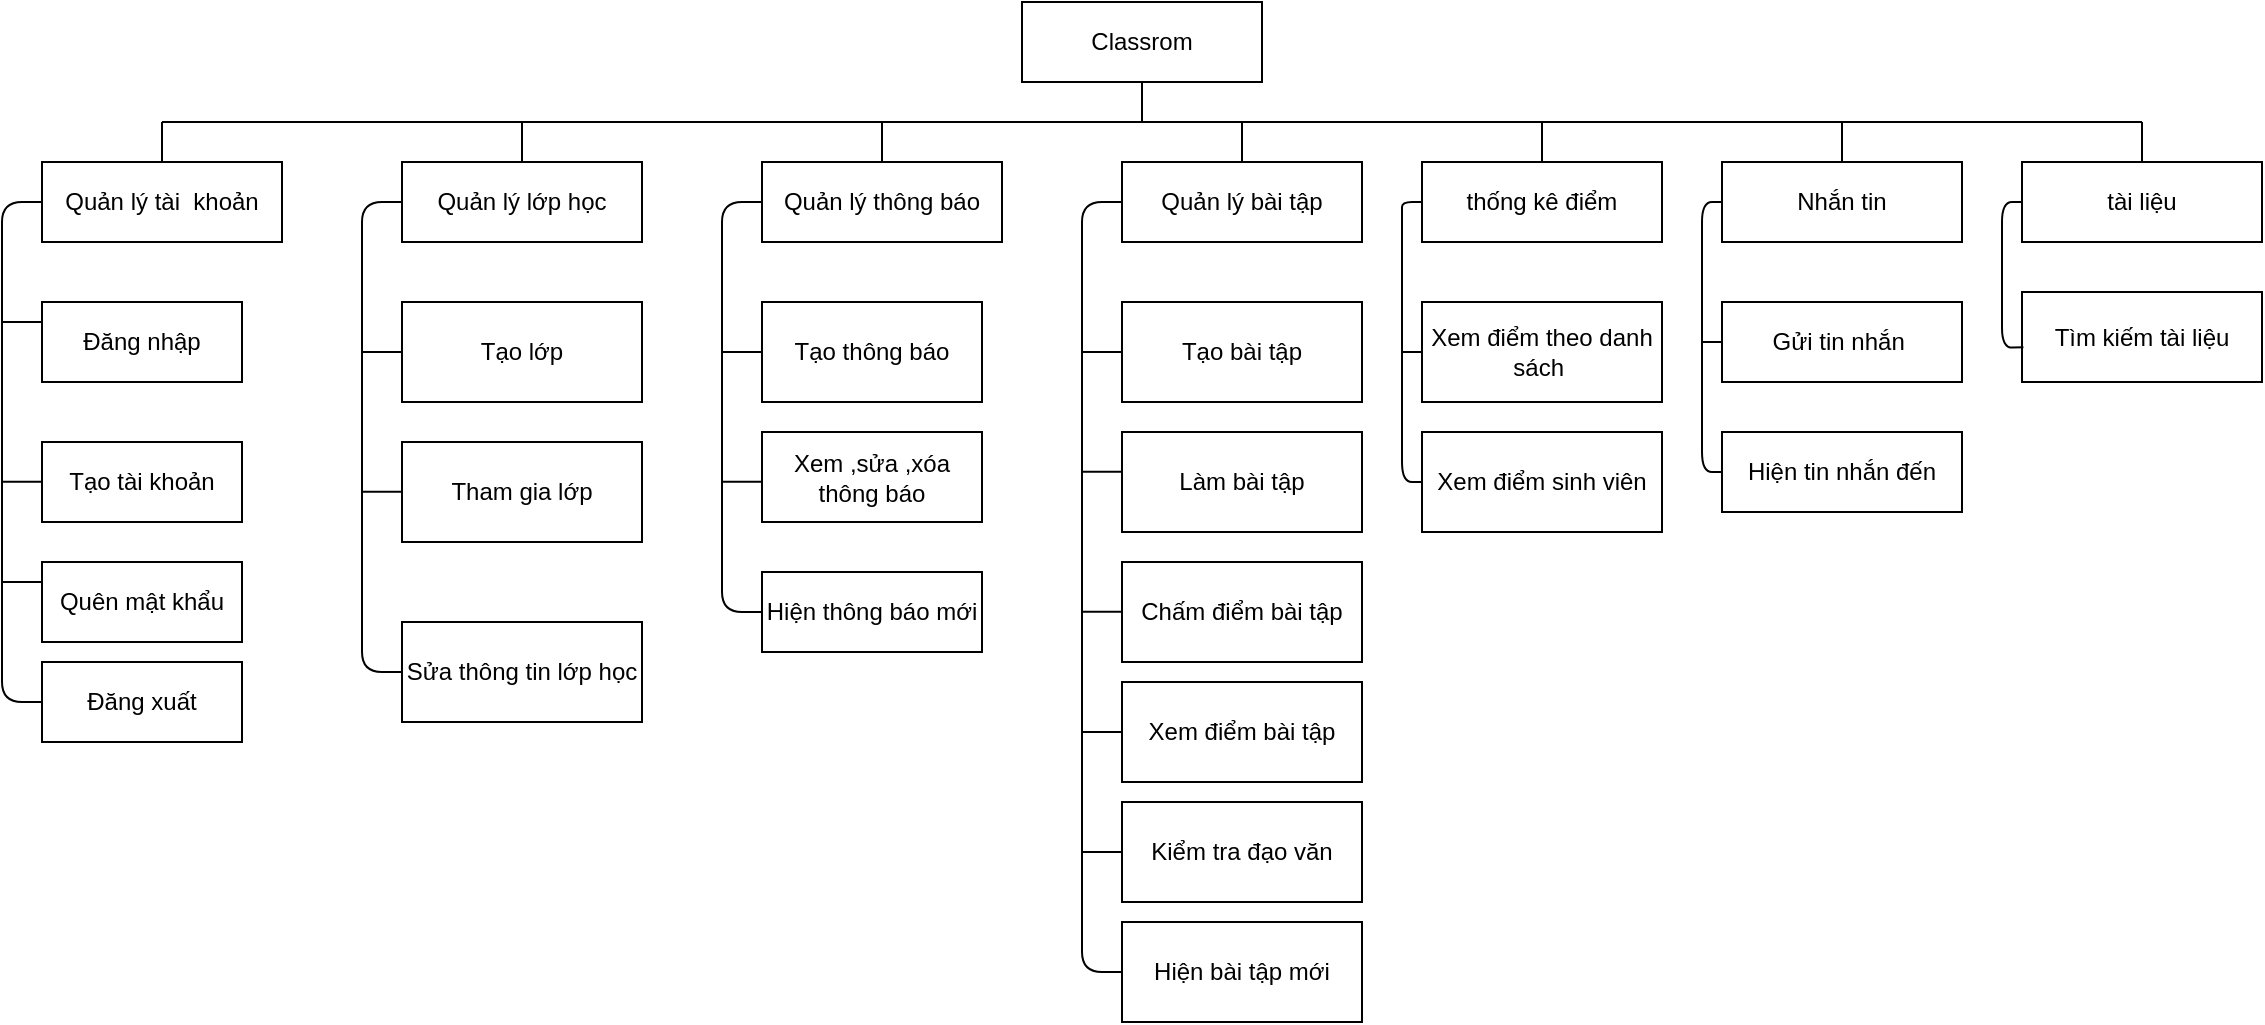 <mxfile version="20.0.1" type="device"><diagram id="_w7dUneIGREYNOeymv83" name="Page-1"><mxGraphModel dx="1422" dy="762" grid="1" gridSize="10" guides="1" tooltips="1" connect="1" arrows="1" fold="1" page="1" pageScale="1" pageWidth="827" pageHeight="1169" math="0" shadow="0"><root><mxCell id="0"/><mxCell id="1" parent="0"/><mxCell id="QjQyBA0ADWDb5rjoYOUn-1" value="Classrom" style="rounded=0;whiteSpace=wrap;html=1;" parent="1" vertex="1"><mxGeometry x="530" y="160" width="120" height="40" as="geometry"/></mxCell><mxCell id="QjQyBA0ADWDb5rjoYOUn-2" value="Quản lý tài&amp;nbsp; khoản" style="rounded=0;whiteSpace=wrap;html=1;" parent="1" vertex="1"><mxGeometry x="40" y="240" width="120" height="40" as="geometry"/></mxCell><mxCell id="QjQyBA0ADWDb5rjoYOUn-3" value="Quản lý lớp học" style="rounded=0;whiteSpace=wrap;html=1;" parent="1" vertex="1"><mxGeometry x="220" y="240" width="120" height="40" as="geometry"/></mxCell><mxCell id="QjQyBA0ADWDb5rjoYOUn-4" value="Quản lý thông báo" style="rounded=0;whiteSpace=wrap;html=1;" parent="1" vertex="1"><mxGeometry x="400" y="240" width="120" height="40" as="geometry"/></mxCell><mxCell id="QjQyBA0ADWDb5rjoYOUn-5" value="Quản lý bài tập" style="rounded=0;whiteSpace=wrap;html=1;" parent="1" vertex="1"><mxGeometry x="580" y="240" width="120" height="40" as="geometry"/></mxCell><mxCell id="QjQyBA0ADWDb5rjoYOUn-6" value="thống kê điểm" style="rounded=0;whiteSpace=wrap;html=1;" parent="1" vertex="1"><mxGeometry x="730" y="240" width="120" height="40" as="geometry"/></mxCell><mxCell id="QjQyBA0ADWDb5rjoYOUn-7" value="Nhắn tin" style="rounded=0;whiteSpace=wrap;html=1;" parent="1" vertex="1"><mxGeometry x="880" y="240" width="120" height="40" as="geometry"/></mxCell><mxCell id="QjQyBA0ADWDb5rjoYOUn-8" value="tài liệu" style="rounded=0;whiteSpace=wrap;html=1;" parent="1" vertex="1"><mxGeometry x="1030" y="240" width="120" height="40" as="geometry"/></mxCell><mxCell id="QjQyBA0ADWDb5rjoYOUn-9" value="" style="endArrow=none;html=1;" parent="1" edge="1"><mxGeometry width="50" height="50" relative="1" as="geometry"><mxPoint x="100" y="220" as="sourcePoint"/><mxPoint x="1090" y="220" as="targetPoint"/></mxGeometry></mxCell><mxCell id="QjQyBA0ADWDb5rjoYOUn-10" value="" style="endArrow=none;html=1;" parent="1" source="QjQyBA0ADWDb5rjoYOUn-2" edge="1"><mxGeometry width="50" height="50" relative="1" as="geometry"><mxPoint x="740" y="210" as="sourcePoint"/><mxPoint x="100" y="220" as="targetPoint"/><Array as="points"/></mxGeometry></mxCell><mxCell id="QjQyBA0ADWDb5rjoYOUn-11" value="" style="endArrow=none;html=1;entryX=0.5;entryY=0;entryDx=0;entryDy=0;" parent="1" target="QjQyBA0ADWDb5rjoYOUn-8" edge="1"><mxGeometry width="50" height="50" relative="1" as="geometry"><mxPoint x="1090" y="220" as="sourcePoint"/><mxPoint x="1060" y="170" as="targetPoint"/></mxGeometry></mxCell><mxCell id="QjQyBA0ADWDb5rjoYOUn-12" value="" style="endArrow=none;html=1;entryX=0.5;entryY=1;entryDx=0;entryDy=0;" parent="1" target="QjQyBA0ADWDb5rjoYOUn-1" edge="1"><mxGeometry width="50" height="50" relative="1" as="geometry"><mxPoint x="590" y="220" as="sourcePoint"/><mxPoint x="620" y="190" as="targetPoint"/></mxGeometry></mxCell><mxCell id="QjQyBA0ADWDb5rjoYOUn-13" value="" style="endArrow=none;html=1;" parent="1" source="QjQyBA0ADWDb5rjoYOUn-3" edge="1"><mxGeometry width="50" height="50" relative="1" as="geometry"><mxPoint x="570" y="240" as="sourcePoint"/><mxPoint x="280" y="220" as="targetPoint"/></mxGeometry></mxCell><mxCell id="QjQyBA0ADWDb5rjoYOUn-14" value="" style="endArrow=none;html=1;entryX=0.5;entryY=0;entryDx=0;entryDy=0;" parent="1" target="QjQyBA0ADWDb5rjoYOUn-4" edge="1"><mxGeometry width="50" height="50" relative="1" as="geometry"><mxPoint x="460" y="220" as="sourcePoint"/><mxPoint x="290" y="230" as="targetPoint"/></mxGeometry></mxCell><mxCell id="QjQyBA0ADWDb5rjoYOUn-15" value="" style="endArrow=none;html=1;exitX=0.5;exitY=0;exitDx=0;exitDy=0;" parent="1" source="QjQyBA0ADWDb5rjoYOUn-5" edge="1"><mxGeometry width="50" height="50" relative="1" as="geometry"><mxPoint x="470" y="230" as="sourcePoint"/><mxPoint x="640" y="220" as="targetPoint"/></mxGeometry></mxCell><mxCell id="QjQyBA0ADWDb5rjoYOUn-16" value="" style="endArrow=none;html=1;entryX=0.5;entryY=0;entryDx=0;entryDy=0;" parent="1" target="QjQyBA0ADWDb5rjoYOUn-6" edge="1"><mxGeometry width="50" height="50" relative="1" as="geometry"><mxPoint x="790" y="220" as="sourcePoint"/><mxPoint x="650" y="230" as="targetPoint"/></mxGeometry></mxCell><mxCell id="QjQyBA0ADWDb5rjoYOUn-17" value="" style="endArrow=none;html=1;exitX=0.5;exitY=0;exitDx=0;exitDy=0;" parent="1" source="QjQyBA0ADWDb5rjoYOUn-7" edge="1"><mxGeometry width="50" height="50" relative="1" as="geometry"><mxPoint x="800" y="230" as="sourcePoint"/><mxPoint x="940" y="220" as="targetPoint"/></mxGeometry></mxCell><mxCell id="QjQyBA0ADWDb5rjoYOUn-18" value="Đăng nhập" style="rounded=0;whiteSpace=wrap;html=1;" parent="1" vertex="1"><mxGeometry x="40" y="310" width="100" height="40" as="geometry"/></mxCell><mxCell id="QjQyBA0ADWDb5rjoYOUn-19" value="Đăng xuất" style="rounded=0;whiteSpace=wrap;html=1;" parent="1" vertex="1"><mxGeometry x="40" y="490" width="100" height="40" as="geometry"/></mxCell><mxCell id="QjQyBA0ADWDb5rjoYOUn-20" value="Tạo tài khoản" style="rounded=0;whiteSpace=wrap;html=1;" parent="1" vertex="1"><mxGeometry x="40" y="380" width="100" height="40" as="geometry"/></mxCell><mxCell id="QjQyBA0ADWDb5rjoYOUn-21" value="Quên mật khẩu" style="rounded=0;whiteSpace=wrap;html=1;" parent="1" vertex="1"><mxGeometry x="40" y="440" width="100" height="40" as="geometry"/></mxCell><mxCell id="QjQyBA0ADWDb5rjoYOUn-22" value="Tạo lớp" style="rounded=0;whiteSpace=wrap;html=1;" parent="1" vertex="1"><mxGeometry x="220" y="310" width="120" height="50" as="geometry"/></mxCell><mxCell id="QjQyBA0ADWDb5rjoYOUn-23" value="Tham gia lớp" style="rounded=0;whiteSpace=wrap;html=1;" parent="1" vertex="1"><mxGeometry x="220" y="380" width="120" height="50" as="geometry"/></mxCell><mxCell id="QjQyBA0ADWDb5rjoYOUn-25" value="Tạo thông báo" style="rounded=0;whiteSpace=wrap;html=1;" parent="1" vertex="1"><mxGeometry x="400" y="310" width="110" height="50" as="geometry"/></mxCell><mxCell id="QjQyBA0ADWDb5rjoYOUn-26" value="Xem ,sửa ,xóa thông báo" style="rounded=0;whiteSpace=wrap;html=1;" parent="1" vertex="1"><mxGeometry x="400" y="375" width="110" height="45" as="geometry"/></mxCell><mxCell id="QjQyBA0ADWDb5rjoYOUn-29" value="Tạo bài tập" style="rounded=0;whiteSpace=wrap;html=1;" parent="1" vertex="1"><mxGeometry x="580" y="310" width="120" height="50" as="geometry"/></mxCell><mxCell id="QjQyBA0ADWDb5rjoYOUn-30" value="Làm bài tập" style="rounded=0;whiteSpace=wrap;html=1;" parent="1" vertex="1"><mxGeometry x="580" y="375" width="120" height="50" as="geometry"/></mxCell><mxCell id="QjQyBA0ADWDb5rjoYOUn-31" value="Chấm điểm bài tập" style="rounded=0;whiteSpace=wrap;html=1;" parent="1" vertex="1"><mxGeometry x="580" y="440" width="120" height="50" as="geometry"/></mxCell><mxCell id="QjQyBA0ADWDb5rjoYOUn-32" value="Xem điểm theo danh sách&amp;nbsp;" style="rounded=0;whiteSpace=wrap;html=1;" parent="1" vertex="1"><mxGeometry x="730" y="310" width="120" height="50" as="geometry"/></mxCell><mxCell id="QjQyBA0ADWDb5rjoYOUn-33" value="Xem điểm sinh viên" style="rounded=0;whiteSpace=wrap;html=1;" parent="1" vertex="1"><mxGeometry x="730" y="375" width="120" height="50" as="geometry"/></mxCell><mxCell id="QjQyBA0ADWDb5rjoYOUn-34" value="Xem điểm bài tập" style="rounded=0;whiteSpace=wrap;html=1;" parent="1" vertex="1"><mxGeometry x="580" y="500" width="120" height="50" as="geometry"/></mxCell><mxCell id="QjQyBA0ADWDb5rjoYOUn-35" value="Gửi tin nhắn&amp;nbsp;" style="rounded=0;whiteSpace=wrap;html=1;" parent="1" vertex="1"><mxGeometry x="880" y="310" width="120" height="40" as="geometry"/></mxCell><mxCell id="QjQyBA0ADWDb5rjoYOUn-36" value="Hiện tin nhắn đến" style="rounded=0;whiteSpace=wrap;html=1;" parent="1" vertex="1"><mxGeometry x="880" y="375" width="120" height="40" as="geometry"/></mxCell><mxCell id="QjQyBA0ADWDb5rjoYOUn-37" value="Tìm kiếm tài liệu" style="rounded=0;whiteSpace=wrap;html=1;" parent="1" vertex="1"><mxGeometry x="1030" y="305" width="120" height="45" as="geometry"/></mxCell><mxCell id="QjQyBA0ADWDb5rjoYOUn-38" value="" style="endArrow=none;html=1;entryX=0;entryY=0.5;entryDx=0;entryDy=0;exitX=0;exitY=0.5;exitDx=0;exitDy=0;" parent="1" source="QjQyBA0ADWDb5rjoYOUn-19" target="QjQyBA0ADWDb5rjoYOUn-2" edge="1"><mxGeometry width="50" height="50" relative="1" as="geometry"><mxPoint x="570" y="380" as="sourcePoint"/><mxPoint x="620" y="330" as="targetPoint"/><Array as="points"><mxPoint x="20" y="510"/><mxPoint x="20" y="260"/></Array></mxGeometry></mxCell><mxCell id="QjQyBA0ADWDb5rjoYOUn-39" value="" style="endArrow=none;html=1;exitX=0;exitY=0.25;exitDx=0;exitDy=0;" parent="1" source="QjQyBA0ADWDb5rjoYOUn-18" edge="1"><mxGeometry width="50" height="50" relative="1" as="geometry"><mxPoint x="570" y="380" as="sourcePoint"/><mxPoint x="20" y="320" as="targetPoint"/></mxGeometry></mxCell><mxCell id="QjQyBA0ADWDb5rjoYOUn-42" value="" style="endArrow=none;html=1;exitX=0;exitY=0.25;exitDx=0;exitDy=0;" parent="1" edge="1"><mxGeometry width="50" height="50" relative="1" as="geometry"><mxPoint x="40" y="399.92" as="sourcePoint"/><mxPoint x="20" y="399.92" as="targetPoint"/></mxGeometry></mxCell><mxCell id="QjQyBA0ADWDb5rjoYOUn-43" value="" style="endArrow=none;html=1;exitX=0;exitY=0.25;exitDx=0;exitDy=0;" parent="1" edge="1"><mxGeometry width="50" height="50" relative="1" as="geometry"><mxPoint x="40" y="450" as="sourcePoint"/><mxPoint x="20" y="450" as="targetPoint"/></mxGeometry></mxCell><mxCell id="QjQyBA0ADWDb5rjoYOUn-44" value="" style="endArrow=none;html=1;entryX=0;entryY=0.5;entryDx=0;entryDy=0;exitX=0;exitY=0.5;exitDx=0;exitDy=0;" parent="1" source="uuAmQQhA3U_QNTmD8yfq-1" target="QjQyBA0ADWDb5rjoYOUn-3" edge="1"><mxGeometry width="50" height="50" relative="1" as="geometry"><mxPoint x="210" y="370" as="sourcePoint"/><mxPoint x="260" y="320" as="targetPoint"/><Array as="points"><mxPoint x="200" y="495"/><mxPoint x="200" y="260"/></Array></mxGeometry></mxCell><mxCell id="QjQyBA0ADWDb5rjoYOUn-45" value="" style="endArrow=none;html=1;entryX=0;entryY=0.5;entryDx=0;entryDy=0;exitX=0;exitY=0.5;exitDx=0;exitDy=0;" parent="1" source="uuAmQQhA3U_QNTmD8yfq-3" target="QjQyBA0ADWDb5rjoYOUn-4" edge="1"><mxGeometry width="50" height="50" relative="1" as="geometry"><mxPoint x="210" y="370" as="sourcePoint"/><mxPoint x="260" y="320" as="targetPoint"/><Array as="points"><mxPoint x="380" y="465"/><mxPoint x="380" y="260"/></Array></mxGeometry></mxCell><mxCell id="QjQyBA0ADWDb5rjoYOUn-46" value="" style="endArrow=none;html=1;entryX=0;entryY=0.5;entryDx=0;entryDy=0;exitX=0;exitY=0.5;exitDx=0;exitDy=0;" parent="1" source="OWDR5tPFmqkKE_Ecmtqj-1" target="QjQyBA0ADWDb5rjoYOUn-5" edge="1"><mxGeometry width="50" height="50" relative="1" as="geometry"><mxPoint x="560" y="390" as="sourcePoint"/><mxPoint x="610" y="340" as="targetPoint"/><Array as="points"><mxPoint x="560" y="645"/><mxPoint x="560" y="260"/></Array></mxGeometry></mxCell><mxCell id="QjQyBA0ADWDb5rjoYOUn-47" value="" style="endArrow=none;html=1;entryX=0;entryY=0.5;entryDx=0;entryDy=0;exitX=0;exitY=0.5;exitDx=0;exitDy=0;" parent="1" source="QjQyBA0ADWDb5rjoYOUn-33" target="QjQyBA0ADWDb5rjoYOUn-6" edge="1"><mxGeometry width="50" height="50" relative="1" as="geometry"><mxPoint x="810" y="330" as="sourcePoint"/><mxPoint x="860" y="280" as="targetPoint"/><Array as="points"><mxPoint x="720" y="400"/><mxPoint x="720" y="270"/><mxPoint x="720" y="260"/></Array></mxGeometry></mxCell><mxCell id="QjQyBA0ADWDb5rjoYOUn-48" value="" style="endArrow=none;html=1;entryX=0;entryY=0.5;entryDx=0;entryDy=0;exitX=0;exitY=0.5;exitDx=0;exitDy=0;" parent="1" source="QjQyBA0ADWDb5rjoYOUn-36" target="QjQyBA0ADWDb5rjoYOUn-7" edge="1"><mxGeometry width="50" height="50" relative="1" as="geometry"><mxPoint x="810" y="330" as="sourcePoint"/><mxPoint x="860" y="280" as="targetPoint"/><Array as="points"><mxPoint x="870" y="395"/><mxPoint x="870" y="260"/></Array></mxGeometry></mxCell><mxCell id="QjQyBA0ADWDb5rjoYOUn-49" value="" style="endArrow=none;html=1;entryX=0;entryY=0.5;entryDx=0;entryDy=0;exitX=0.006;exitY=0.613;exitDx=0;exitDy=0;exitPerimeter=0;" parent="1" source="QjQyBA0ADWDb5rjoYOUn-37" target="QjQyBA0ADWDb5rjoYOUn-8" edge="1"><mxGeometry width="50" height="50" relative="1" as="geometry"><mxPoint x="980" y="330" as="sourcePoint"/><mxPoint x="1030" y="280" as="targetPoint"/><Array as="points"><mxPoint x="1020" y="333"/><mxPoint x="1020" y="260"/></Array></mxGeometry></mxCell><mxCell id="QjQyBA0ADWDb5rjoYOUn-50" value="" style="endArrow=none;html=1;entryX=0;entryY=0.5;entryDx=0;entryDy=0;" parent="1" target="QjQyBA0ADWDb5rjoYOUn-22" edge="1"><mxGeometry width="50" height="50" relative="1" as="geometry"><mxPoint x="200" y="335" as="sourcePoint"/><mxPoint x="240" y="310" as="targetPoint"/></mxGeometry></mxCell><mxCell id="QjQyBA0ADWDb5rjoYOUn-51" value="" style="endArrow=none;html=1;entryX=0;entryY=0.5;entryDx=0;entryDy=0;" parent="1" target="QjQyBA0ADWDb5rjoYOUn-25" edge="1"><mxGeometry width="50" height="50" relative="1" as="geometry"><mxPoint x="380" y="335" as="sourcePoint"/><mxPoint x="420" y="310" as="targetPoint"/></mxGeometry></mxCell><mxCell id="QjQyBA0ADWDb5rjoYOUn-52" value="" style="endArrow=none;html=1;entryX=0;entryY=0.5;entryDx=0;entryDy=0;" parent="1" target="QjQyBA0ADWDb5rjoYOUn-29" edge="1"><mxGeometry width="50" height="50" relative="1" as="geometry"><mxPoint x="560" y="335" as="sourcePoint"/><mxPoint x="630" y="290" as="targetPoint"/></mxGeometry></mxCell><mxCell id="QjQyBA0ADWDb5rjoYOUn-53" value="" style="endArrow=none;html=1;entryX=0;entryY=0.5;entryDx=0;entryDy=0;" parent="1" edge="1"><mxGeometry width="50" height="50" relative="1" as="geometry"><mxPoint x="560" y="394.93" as="sourcePoint"/><mxPoint x="580" y="394.93" as="targetPoint"/></mxGeometry></mxCell><mxCell id="QjQyBA0ADWDb5rjoYOUn-54" value="" style="endArrow=none;html=1;entryX=0;entryY=0.5;entryDx=0;entryDy=0;" parent="1" edge="1"><mxGeometry width="50" height="50" relative="1" as="geometry"><mxPoint x="560" y="464.93" as="sourcePoint"/><mxPoint x="580" y="464.93" as="targetPoint"/></mxGeometry></mxCell><mxCell id="QjQyBA0ADWDb5rjoYOUn-56" value="" style="endArrow=none;html=1;entryX=0;entryY=0.5;entryDx=0;entryDy=0;" parent="1" target="QjQyBA0ADWDb5rjoYOUn-32" edge="1"><mxGeometry width="50" height="50" relative="1" as="geometry"><mxPoint x="720" y="335" as="sourcePoint"/><mxPoint x="730" y="290" as="targetPoint"/></mxGeometry></mxCell><mxCell id="QjQyBA0ADWDb5rjoYOUn-57" value="" style="endArrow=none;html=1;entryX=0;entryY=0.5;entryDx=0;entryDy=0;" parent="1" target="QjQyBA0ADWDb5rjoYOUn-35" edge="1"><mxGeometry width="50" height="50" relative="1" as="geometry"><mxPoint x="870" y="330" as="sourcePoint"/><mxPoint x="950" y="320" as="targetPoint"/></mxGeometry></mxCell><mxCell id="uuAmQQhA3U_QNTmD8yfq-1" value="Sửa thông tin lớp học" style="rounded=0;whiteSpace=wrap;html=1;" parent="1" vertex="1"><mxGeometry x="220" y="470" width="120" height="50" as="geometry"/></mxCell><mxCell id="uuAmQQhA3U_QNTmD8yfq-2" value="" style="endArrow=none;html=1;entryX=0;entryY=0.5;entryDx=0;entryDy=0;" parent="1" edge="1"><mxGeometry width="50" height="50" relative="1" as="geometry"><mxPoint x="200" y="404.83" as="sourcePoint"/><mxPoint x="220" y="404.83" as="targetPoint"/></mxGeometry></mxCell><mxCell id="uuAmQQhA3U_QNTmD8yfq-3" value="Hiện thông báo mới" style="rounded=0;whiteSpace=wrap;html=1;" parent="1" vertex="1"><mxGeometry x="400" y="445" width="110" height="40" as="geometry"/></mxCell><mxCell id="uuAmQQhA3U_QNTmD8yfq-4" value="Kiểm tra đạo văn" style="rounded=0;whiteSpace=wrap;html=1;" parent="1" vertex="1"><mxGeometry x="580" y="560" width="120" height="50" as="geometry"/></mxCell><mxCell id="uuAmQQhA3U_QNTmD8yfq-5" value="" style="endArrow=none;html=1;entryX=0;entryY=0.5;entryDx=0;entryDy=0;" parent="1" edge="1"><mxGeometry width="50" height="50" relative="1" as="geometry"><mxPoint x="380" y="399.86" as="sourcePoint"/><mxPoint x="400" y="399.86" as="targetPoint"/></mxGeometry></mxCell><mxCell id="OWDR5tPFmqkKE_Ecmtqj-1" value="Hiện bài tập mới" style="rounded=0;whiteSpace=wrap;html=1;" vertex="1" parent="1"><mxGeometry x="580" y="620" width="120" height="50" as="geometry"/></mxCell><mxCell id="OWDR5tPFmqkKE_Ecmtqj-5" value="" style="endArrow=none;html=1;entryX=0;entryY=0.5;entryDx=0;entryDy=0;" edge="1" parent="1" target="QjQyBA0ADWDb5rjoYOUn-34"><mxGeometry width="50" height="50" relative="1" as="geometry"><mxPoint x="560" y="525" as="sourcePoint"/><mxPoint x="590" y="474.93" as="targetPoint"/></mxGeometry></mxCell><mxCell id="OWDR5tPFmqkKE_Ecmtqj-6" value="" style="endArrow=none;html=1;entryX=0;entryY=0.5;entryDx=0;entryDy=0;" edge="1" parent="1" target="uuAmQQhA3U_QNTmD8yfq-4"><mxGeometry width="50" height="50" relative="1" as="geometry"><mxPoint x="560" y="585" as="sourcePoint"/><mxPoint x="590" y="535" as="targetPoint"/></mxGeometry></mxCell></root></mxGraphModel></diagram></mxfile>